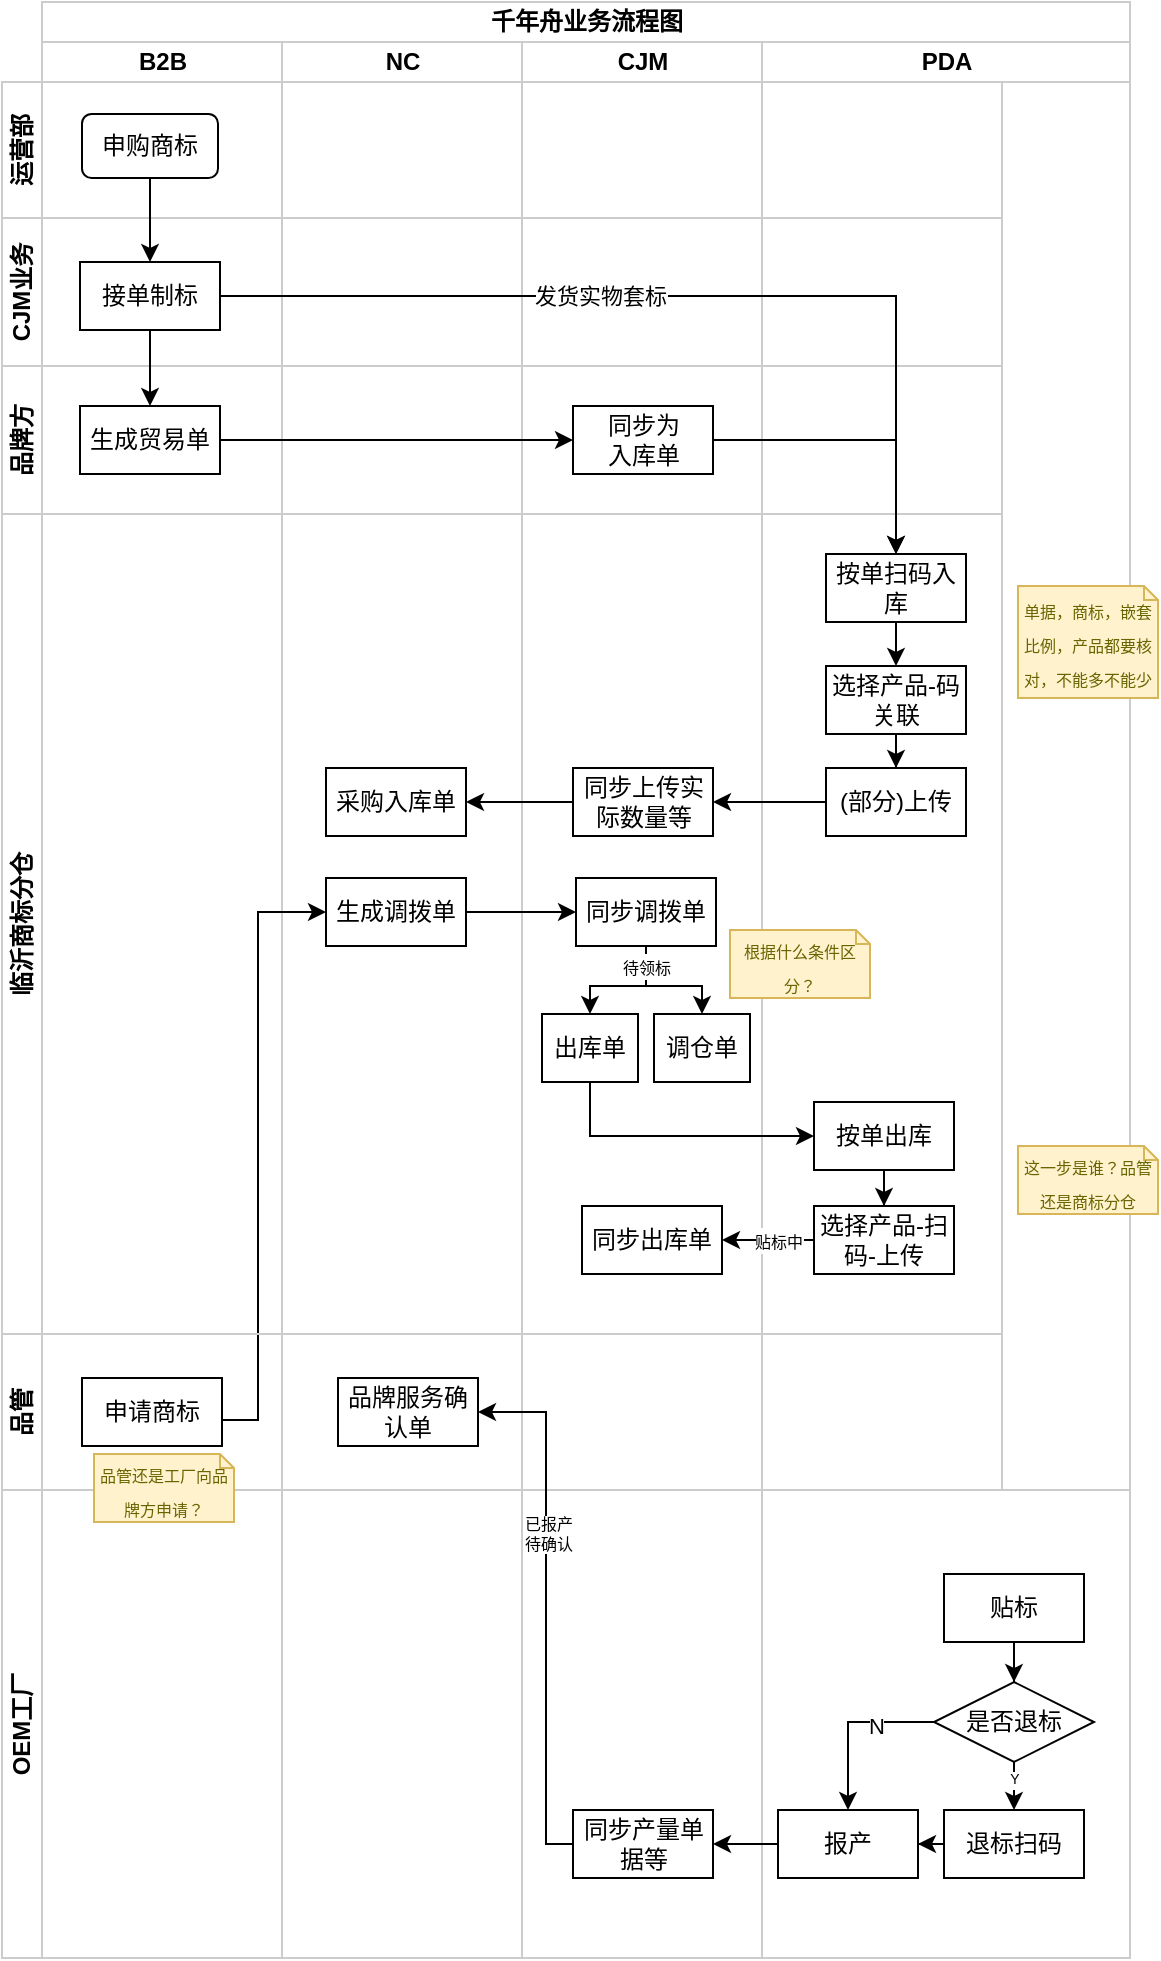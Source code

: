 <mxfile version="24.2.2" type="github">
  <diagram name="第 1 页" id="xDeUuq_dLQ9xrVxdTuq4">
    <mxGraphModel dx="819" dy="441" grid="1" gridSize="2" guides="1" tooltips="1" connect="1" arrows="1" fold="1" page="1" pageScale="1" pageWidth="827" pageHeight="1169" math="0" shadow="0">
      <root>
        <mxCell id="0" />
        <mxCell id="1" parent="0" />
        <mxCell id="TAGOlAmAuXUKBA5VvmmO-1" value="千年舟业务流程图" style="swimlane;childLayout=stackLayout;resizeParent=1;resizeParentMax=0;startSize=20;html=1;strokeColor=#CCCCCC;" vertex="1" parent="1">
          <mxGeometry x="78.0" y="168" width="544" height="978" as="geometry" />
        </mxCell>
        <mxCell id="TAGOlAmAuXUKBA5VvmmO-2" value="B2B" style="swimlane;startSize=20;html=1;strokeColor=#CCCCCC;" vertex="1" parent="TAGOlAmAuXUKBA5VvmmO-1">
          <mxGeometry y="20" width="120" height="958" as="geometry" />
        </mxCell>
        <mxCell id="TAGOlAmAuXUKBA5VvmmO-3" value="NC" style="swimlane;startSize=20;html=1;strokeColor=#CCCCCC;" vertex="1" parent="TAGOlAmAuXUKBA5VvmmO-1">
          <mxGeometry x="120" y="20" width="120" height="958" as="geometry" />
        </mxCell>
        <mxCell id="TAGOlAmAuXUKBA5VvmmO-4" value="CJM" style="swimlane;startSize=20;html=1;strokeColor=#CCCCCC;" vertex="1" parent="TAGOlAmAuXUKBA5VvmmO-1">
          <mxGeometry x="240" y="20" width="120" height="958" as="geometry" />
        </mxCell>
        <mxCell id="TAGOlAmAuXUKBA5VvmmO-5" value="PDA" style="swimlane;startSize=20;html=1;strokeColor=#CCCCCC;" vertex="1" parent="TAGOlAmAuXUKBA5VvmmO-1">
          <mxGeometry x="360" y="20" width="184" height="958" as="geometry" />
        </mxCell>
        <mxCell id="TAGOlAmAuXUKBA5VvmmO-6" value="运营部" style="swimlane;startSize=20;horizontal=0;html=1;whiteSpace=wrap;strokeColor=#CCCCCC;" vertex="1" parent="1">
          <mxGeometry x="58" y="208" width="500" height="68" as="geometry" />
        </mxCell>
        <mxCell id="TAGOlAmAuXUKBA5VvmmO-7" value="申购商标" style="rounded=1;whiteSpace=wrap;html=1;" vertex="1" parent="TAGOlAmAuXUKBA5VvmmO-6">
          <mxGeometry x="40" y="16" width="68" height="32" as="geometry" />
        </mxCell>
        <mxCell id="TAGOlAmAuXUKBA5VvmmO-9" value="CJM业务" style="swimlane;startSize=20;horizontal=0;html=1;whiteSpace=wrap;strokeColor=#CCCCCC;" vertex="1" parent="1">
          <mxGeometry x="58" y="276" width="500" height="74" as="geometry" />
        </mxCell>
        <mxCell id="TAGOlAmAuXUKBA5VvmmO-11" value="接单制标" style="rounded=0;whiteSpace=wrap;html=1;" vertex="1" parent="TAGOlAmAuXUKBA5VvmmO-9">
          <mxGeometry x="39" y="22" width="70" height="34" as="geometry" />
        </mxCell>
        <mxCell id="TAGOlAmAuXUKBA5VvmmO-12" style="edgeStyle=orthogonalEdgeStyle;rounded=0;orthogonalLoop=1;jettySize=auto;html=1;exitX=0.5;exitY=1;exitDx=0;exitDy=0;" edge="1" parent="1" source="TAGOlAmAuXUKBA5VvmmO-7" target="TAGOlAmAuXUKBA5VvmmO-11">
          <mxGeometry relative="1" as="geometry" />
        </mxCell>
        <mxCell id="TAGOlAmAuXUKBA5VvmmO-14" value="品牌方" style="swimlane;startSize=20;horizontal=0;html=1;whiteSpace=wrap;strokeColor=#CCCCCC;" vertex="1" parent="1">
          <mxGeometry x="58" y="350" width="500" height="74" as="geometry" />
        </mxCell>
        <mxCell id="TAGOlAmAuXUKBA5VvmmO-16" value="同步为&lt;div&gt;入库单&lt;/div&gt;" style="rounded=0;whiteSpace=wrap;html=1;" vertex="1" parent="TAGOlAmAuXUKBA5VvmmO-14">
          <mxGeometry x="285.5" y="20" width="70" height="34" as="geometry" />
        </mxCell>
        <mxCell id="TAGOlAmAuXUKBA5VvmmO-21" style="edgeStyle=orthogonalEdgeStyle;rounded=0;orthogonalLoop=1;jettySize=auto;html=1;exitX=1;exitY=0.5;exitDx=0;exitDy=0;" edge="1" parent="TAGOlAmAuXUKBA5VvmmO-14" source="TAGOlAmAuXUKBA5VvmmO-13" target="TAGOlAmAuXUKBA5VvmmO-16">
          <mxGeometry relative="1" as="geometry" />
        </mxCell>
        <mxCell id="TAGOlAmAuXUKBA5VvmmO-13" value="生成贸易单" style="rounded=0;whiteSpace=wrap;html=1;" vertex="1" parent="TAGOlAmAuXUKBA5VvmmO-14">
          <mxGeometry x="39" y="20" width="70" height="34" as="geometry" />
        </mxCell>
        <mxCell id="TAGOlAmAuXUKBA5VvmmO-17" value="临沂商标分仓" style="swimlane;startSize=20;horizontal=0;html=1;whiteSpace=wrap;strokeColor=#CCCCCC;" vertex="1" parent="1">
          <mxGeometry x="58" y="424" width="500" height="410" as="geometry" />
        </mxCell>
        <mxCell id="TAGOlAmAuXUKBA5VvmmO-28" style="edgeStyle=orthogonalEdgeStyle;rounded=0;orthogonalLoop=1;jettySize=auto;html=1;exitX=0.5;exitY=1;exitDx=0;exitDy=0;" edge="1" parent="TAGOlAmAuXUKBA5VvmmO-17" source="TAGOlAmAuXUKBA5VvmmO-18" target="TAGOlAmAuXUKBA5VvmmO-27">
          <mxGeometry relative="1" as="geometry" />
        </mxCell>
        <mxCell id="TAGOlAmAuXUKBA5VvmmO-18" value="按单扫码入库" style="rounded=0;whiteSpace=wrap;html=1;" vertex="1" parent="TAGOlAmAuXUKBA5VvmmO-17">
          <mxGeometry x="412" y="20" width="70" height="34" as="geometry" />
        </mxCell>
        <mxCell id="TAGOlAmAuXUKBA5VvmmO-31" style="edgeStyle=orthogonalEdgeStyle;rounded=0;orthogonalLoop=1;jettySize=auto;html=1;exitX=0.5;exitY=1;exitDx=0;exitDy=0;" edge="1" parent="TAGOlAmAuXUKBA5VvmmO-17" source="TAGOlAmAuXUKBA5VvmmO-27" target="TAGOlAmAuXUKBA5VvmmO-30">
          <mxGeometry relative="1" as="geometry" />
        </mxCell>
        <mxCell id="TAGOlAmAuXUKBA5VvmmO-27" value="选择产品-码关联" style="rounded=0;whiteSpace=wrap;html=1;" vertex="1" parent="TAGOlAmAuXUKBA5VvmmO-17">
          <mxGeometry x="412" y="76" width="70" height="34" as="geometry" />
        </mxCell>
        <mxCell id="TAGOlAmAuXUKBA5VvmmO-35" style="edgeStyle=orthogonalEdgeStyle;rounded=0;orthogonalLoop=1;jettySize=auto;html=1;exitX=0;exitY=0.5;exitDx=0;exitDy=0;" edge="1" parent="TAGOlAmAuXUKBA5VvmmO-17" source="TAGOlAmAuXUKBA5VvmmO-30" target="TAGOlAmAuXUKBA5VvmmO-32">
          <mxGeometry relative="1" as="geometry" />
        </mxCell>
        <mxCell id="TAGOlAmAuXUKBA5VvmmO-30" value="(部分)上传" style="rounded=0;whiteSpace=wrap;html=1;" vertex="1" parent="TAGOlAmAuXUKBA5VvmmO-17">
          <mxGeometry x="412" y="127" width="70" height="34" as="geometry" />
        </mxCell>
        <mxCell id="TAGOlAmAuXUKBA5VvmmO-34" style="edgeStyle=orthogonalEdgeStyle;rounded=0;orthogonalLoop=1;jettySize=auto;html=1;exitX=0;exitY=0.5;exitDx=0;exitDy=0;" edge="1" parent="TAGOlAmAuXUKBA5VvmmO-17" source="TAGOlAmAuXUKBA5VvmmO-32" target="TAGOlAmAuXUKBA5VvmmO-33">
          <mxGeometry relative="1" as="geometry" />
        </mxCell>
        <mxCell id="TAGOlAmAuXUKBA5VvmmO-32" value="同步上传实际数量等" style="rounded=0;whiteSpace=wrap;html=1;" vertex="1" parent="TAGOlAmAuXUKBA5VvmmO-17">
          <mxGeometry x="285.5" y="127" width="70" height="34" as="geometry" />
        </mxCell>
        <mxCell id="TAGOlAmAuXUKBA5VvmmO-33" value="采购入库单" style="rounded=0;whiteSpace=wrap;html=1;" vertex="1" parent="TAGOlAmAuXUKBA5VvmmO-17">
          <mxGeometry x="162" y="127" width="70" height="34" as="geometry" />
        </mxCell>
        <mxCell id="TAGOlAmAuXUKBA5VvmmO-51" style="edgeStyle=orthogonalEdgeStyle;rounded=0;orthogonalLoop=1;jettySize=auto;html=1;exitX=1;exitY=0.5;exitDx=0;exitDy=0;entryX=0;entryY=0.5;entryDx=0;entryDy=0;" edge="1" parent="TAGOlAmAuXUKBA5VvmmO-17" source="TAGOlAmAuXUKBA5VvmmO-48" target="TAGOlAmAuXUKBA5VvmmO-50">
          <mxGeometry relative="1" as="geometry" />
        </mxCell>
        <mxCell id="TAGOlAmAuXUKBA5VvmmO-48" value="生成调拨单" style="rounded=0;whiteSpace=wrap;html=1;" vertex="1" parent="TAGOlAmAuXUKBA5VvmmO-17">
          <mxGeometry x="162" y="182" width="70" height="34" as="geometry" />
        </mxCell>
        <mxCell id="TAGOlAmAuXUKBA5VvmmO-68" style="edgeStyle=orthogonalEdgeStyle;rounded=0;orthogonalLoop=1;jettySize=auto;html=1;exitX=0.5;exitY=1;exitDx=0;exitDy=0;entryX=0.5;entryY=0;entryDx=0;entryDy=0;" edge="1" parent="TAGOlAmAuXUKBA5VvmmO-17" source="TAGOlAmAuXUKBA5VvmmO-50" target="TAGOlAmAuXUKBA5VvmmO-52">
          <mxGeometry relative="1" as="geometry" />
        </mxCell>
        <mxCell id="TAGOlAmAuXUKBA5VvmmO-69" style="edgeStyle=orthogonalEdgeStyle;rounded=0;orthogonalLoop=1;jettySize=auto;html=1;exitX=0.5;exitY=1;exitDx=0;exitDy=0;" edge="1" parent="TAGOlAmAuXUKBA5VvmmO-17" source="TAGOlAmAuXUKBA5VvmmO-50" target="TAGOlAmAuXUKBA5VvmmO-67">
          <mxGeometry relative="1" as="geometry" />
        </mxCell>
        <mxCell id="TAGOlAmAuXUKBA5VvmmO-77" value="&lt;font style=&quot;font-size: 8px;&quot;&gt;待领标&lt;/font&gt;" style="edgeLabel;html=1;align=center;verticalAlign=middle;resizable=0;points=[];" vertex="1" connectable="0" parent="TAGOlAmAuXUKBA5VvmmO-69">
          <mxGeometry x="-0.7" relative="1" as="geometry">
            <mxPoint as="offset" />
          </mxGeometry>
        </mxCell>
        <mxCell id="TAGOlAmAuXUKBA5VvmmO-50" value="同步调拨单" style="rounded=0;whiteSpace=wrap;html=1;" vertex="1" parent="TAGOlAmAuXUKBA5VvmmO-17">
          <mxGeometry x="287" y="182" width="70" height="34" as="geometry" />
        </mxCell>
        <mxCell id="TAGOlAmAuXUKBA5VvmmO-74" style="edgeStyle=orthogonalEdgeStyle;rounded=0;orthogonalLoop=1;jettySize=auto;html=1;exitX=0.5;exitY=1;exitDx=0;exitDy=0;entryX=0;entryY=0.5;entryDx=0;entryDy=0;" edge="1" parent="TAGOlAmAuXUKBA5VvmmO-17" source="TAGOlAmAuXUKBA5VvmmO-52" target="TAGOlAmAuXUKBA5VvmmO-73">
          <mxGeometry relative="1" as="geometry">
            <mxPoint x="346" y="332" as="targetPoint" />
          </mxGeometry>
        </mxCell>
        <mxCell id="TAGOlAmAuXUKBA5VvmmO-52" value="出库单" style="rounded=0;whiteSpace=wrap;html=1;" vertex="1" parent="TAGOlAmAuXUKBA5VvmmO-17">
          <mxGeometry x="270" y="250" width="48" height="34" as="geometry" />
        </mxCell>
        <mxCell id="TAGOlAmAuXUKBA5VvmmO-67" value="调仓单" style="rounded=0;whiteSpace=wrap;html=1;" vertex="1" parent="TAGOlAmAuXUKBA5VvmmO-17">
          <mxGeometry x="326" y="250" width="48" height="34" as="geometry" />
        </mxCell>
        <mxCell id="TAGOlAmAuXUKBA5VvmmO-70" value="&lt;span style=&quot;font-size: 8px;&quot;&gt;根据什么条件区分？&lt;/span&gt;" style="shape=note;strokeWidth=1;fontSize=14;size=7;whiteSpace=wrap;html=1;fillColor=#fff2cc;strokeColor=#d6b656;fontColor=#666600;" vertex="1" parent="TAGOlAmAuXUKBA5VvmmO-17">
          <mxGeometry x="364" y="208" width="70" height="34" as="geometry" />
        </mxCell>
        <mxCell id="TAGOlAmAuXUKBA5VvmmO-76" style="edgeStyle=orthogonalEdgeStyle;rounded=0;orthogonalLoop=1;jettySize=auto;html=1;exitX=0.5;exitY=1;exitDx=0;exitDy=0;" edge="1" parent="TAGOlAmAuXUKBA5VvmmO-17" source="TAGOlAmAuXUKBA5VvmmO-73" target="TAGOlAmAuXUKBA5VvmmO-75">
          <mxGeometry relative="1" as="geometry" />
        </mxCell>
        <mxCell id="TAGOlAmAuXUKBA5VvmmO-73" value="按单出库" style="rounded=0;whiteSpace=wrap;html=1;" vertex="1" parent="TAGOlAmAuXUKBA5VvmmO-17">
          <mxGeometry x="406" y="294" width="70" height="34" as="geometry" />
        </mxCell>
        <mxCell id="TAGOlAmAuXUKBA5VvmmO-79" style="edgeStyle=orthogonalEdgeStyle;rounded=0;orthogonalLoop=1;jettySize=auto;html=1;exitX=0;exitY=0.5;exitDx=0;exitDy=0;" edge="1" parent="TAGOlAmAuXUKBA5VvmmO-17" source="TAGOlAmAuXUKBA5VvmmO-75" target="TAGOlAmAuXUKBA5VvmmO-78">
          <mxGeometry relative="1" as="geometry" />
        </mxCell>
        <mxCell id="TAGOlAmAuXUKBA5VvmmO-80" value="&lt;font style=&quot;font-size: 8px;&quot;&gt;贴标中&lt;/font&gt;" style="edgeLabel;html=1;align=center;verticalAlign=middle;resizable=0;points=[];" vertex="1" connectable="0" parent="TAGOlAmAuXUKBA5VvmmO-79">
          <mxGeometry x="0.175" y="2" relative="1" as="geometry">
            <mxPoint x="9" y="-2" as="offset" />
          </mxGeometry>
        </mxCell>
        <mxCell id="TAGOlAmAuXUKBA5VvmmO-75" value="选择产品-扫码-上传" style="rounded=0;whiteSpace=wrap;html=1;" vertex="1" parent="TAGOlAmAuXUKBA5VvmmO-17">
          <mxGeometry x="406" y="346" width="70" height="34" as="geometry" />
        </mxCell>
        <mxCell id="TAGOlAmAuXUKBA5VvmmO-78" value="同步出库单" style="rounded=0;whiteSpace=wrap;html=1;" vertex="1" parent="TAGOlAmAuXUKBA5VvmmO-17">
          <mxGeometry x="290" y="346" width="70" height="34" as="geometry" />
        </mxCell>
        <mxCell id="TAGOlAmAuXUKBA5VvmmO-20" style="edgeStyle=orthogonalEdgeStyle;rounded=0;orthogonalLoop=1;jettySize=auto;html=1;exitX=0.5;exitY=1;exitDx=0;exitDy=0;" edge="1" parent="1" source="TAGOlAmAuXUKBA5VvmmO-11" target="TAGOlAmAuXUKBA5VvmmO-13">
          <mxGeometry relative="1" as="geometry" />
        </mxCell>
        <mxCell id="TAGOlAmAuXUKBA5VvmmO-22" style="edgeStyle=orthogonalEdgeStyle;rounded=0;orthogonalLoop=1;jettySize=auto;html=1;exitX=1;exitY=0.5;exitDx=0;exitDy=0;" edge="1" parent="1" source="TAGOlAmAuXUKBA5VvmmO-16" target="TAGOlAmAuXUKBA5VvmmO-18">
          <mxGeometry relative="1" as="geometry" />
        </mxCell>
        <mxCell id="TAGOlAmAuXUKBA5VvmmO-24" style="edgeStyle=orthogonalEdgeStyle;rounded=0;orthogonalLoop=1;jettySize=auto;html=1;exitX=1;exitY=0.5;exitDx=0;exitDy=0;entryX=0.5;entryY=0;entryDx=0;entryDy=0;" edge="1" parent="1" source="TAGOlAmAuXUKBA5VvmmO-11" target="TAGOlAmAuXUKBA5VvmmO-18">
          <mxGeometry relative="1" as="geometry" />
        </mxCell>
        <mxCell id="TAGOlAmAuXUKBA5VvmmO-25" value="&lt;span style=&quot;color: rgba(0, 0, 0, 0); font-family: monospace; font-size: 0px; text-align: start; background-color: rgb(251, 251, 251);&quot;&gt;%3CmxGraphModel%3E%3Croot%3E%3CmxCell%20id%3D%220%22%2F%3E%3CmxCell%20id%3D%221%22%20parent%3D%220%22%2F%3E%3CmxCell%20id%3D%222%22%20value%3D%22%E5%8F%91%E5%AE%9E%E7%89%A9%E6%A0%87%E7%AD%BE%22%20style%3D%22edgeLabel%3Bhtml%3D1%3Balign%3Dcenter%3BverticalAlign%3Dmiddle%3Bresizable%3D0%3Bpoints%3D%5B%5D%3B%22%20vertex%3D%221%22%20connectable%3D%220%22%20parent%3D%221%22%3E%3CmxGeometry%20x%3D%22483.786%22%20y%3D%22386%22%20as%3D%22geometry%22%2F%3E%3C%2FmxCell%3E%3C%2Froot%3E%3C%2FmxGraphModel%3E&lt;/span&gt;" style="edgeLabel;html=1;align=center;verticalAlign=middle;resizable=0;points=[];" vertex="1" connectable="0" parent="TAGOlAmAuXUKBA5VvmmO-24">
          <mxGeometry x="-0.194" y="-1" relative="1" as="geometry">
            <mxPoint as="offset" />
          </mxGeometry>
        </mxCell>
        <mxCell id="TAGOlAmAuXUKBA5VvmmO-26" value="发货实物套标" style="edgeLabel;html=1;align=center;verticalAlign=middle;resizable=0;points=[];" vertex="1" connectable="0" parent="TAGOlAmAuXUKBA5VvmmO-24">
          <mxGeometry x="-0.186" relative="1" as="geometry">
            <mxPoint as="offset" />
          </mxGeometry>
        </mxCell>
        <mxCell id="TAGOlAmAuXUKBA5VvmmO-29" value="&lt;font style=&quot;font-size: 8px;&quot;&gt;单据，商标，嵌套比例，产品都要核对，不能多不能少&lt;/font&gt;" style="shape=note;strokeWidth=1;fontSize=14;size=7;whiteSpace=wrap;html=1;fillColor=#fff2cc;strokeColor=#d6b656;fontColor=#666600;" vertex="1" parent="1">
          <mxGeometry x="566" y="460" width="70" height="56" as="geometry" />
        </mxCell>
        <mxCell id="TAGOlAmAuXUKBA5VvmmO-36" value="OEM工厂" style="swimlane;startSize=20;horizontal=0;html=1;whiteSpace=wrap;strokeColor=#CCCCCC;" vertex="1" parent="1">
          <mxGeometry x="58" y="912" width="564" height="234" as="geometry" />
        </mxCell>
        <mxCell id="TAGOlAmAuXUKBA5VvmmO-86" style="edgeStyle=orthogonalEdgeStyle;rounded=0;orthogonalLoop=1;jettySize=auto;html=1;exitX=0.5;exitY=1;exitDx=0;exitDy=0;" edge="1" parent="TAGOlAmAuXUKBA5VvmmO-36" source="TAGOlAmAuXUKBA5VvmmO-81" target="TAGOlAmAuXUKBA5VvmmO-85">
          <mxGeometry relative="1" as="geometry" />
        </mxCell>
        <mxCell id="TAGOlAmAuXUKBA5VvmmO-81" value="贴标" style="rounded=0;whiteSpace=wrap;html=1;" vertex="1" parent="TAGOlAmAuXUKBA5VvmmO-36">
          <mxGeometry x="471" y="42" width="70" height="34" as="geometry" />
        </mxCell>
        <mxCell id="TAGOlAmAuXUKBA5VvmmO-88" style="edgeStyle=orthogonalEdgeStyle;rounded=0;orthogonalLoop=1;jettySize=auto;html=1;exitX=0.5;exitY=1;exitDx=0;exitDy=0;" edge="1" parent="TAGOlAmAuXUKBA5VvmmO-36" source="TAGOlAmAuXUKBA5VvmmO-85" target="TAGOlAmAuXUKBA5VvmmO-87">
          <mxGeometry relative="1" as="geometry" />
        </mxCell>
        <mxCell id="TAGOlAmAuXUKBA5VvmmO-89" value="Y" style="edgeLabel;html=1;align=center;verticalAlign=middle;resizable=0;points=[];fontSize=7;" vertex="1" connectable="0" parent="TAGOlAmAuXUKBA5VvmmO-88">
          <mxGeometry x="-0.805" y="-2" relative="1" as="geometry">
            <mxPoint x="2" y="3" as="offset" />
          </mxGeometry>
        </mxCell>
        <mxCell id="TAGOlAmAuXUKBA5VvmmO-92" style="edgeStyle=orthogonalEdgeStyle;rounded=0;orthogonalLoop=1;jettySize=auto;html=1;exitX=0;exitY=0.5;exitDx=0;exitDy=0;entryX=0.5;entryY=0;entryDx=0;entryDy=0;" edge="1" parent="TAGOlAmAuXUKBA5VvmmO-36" source="TAGOlAmAuXUKBA5VvmmO-85" target="TAGOlAmAuXUKBA5VvmmO-91">
          <mxGeometry relative="1" as="geometry" />
        </mxCell>
        <mxCell id="TAGOlAmAuXUKBA5VvmmO-93" value="N" style="edgeLabel;html=1;align=center;verticalAlign=middle;resizable=0;points=[];" vertex="1" connectable="0" parent="TAGOlAmAuXUKBA5VvmmO-92">
          <mxGeometry x="-0.327" y="2" relative="1" as="geometry">
            <mxPoint as="offset" />
          </mxGeometry>
        </mxCell>
        <mxCell id="TAGOlAmAuXUKBA5VvmmO-85" value="是否退标" style="rhombus;whiteSpace=wrap;html=1;" vertex="1" parent="TAGOlAmAuXUKBA5VvmmO-36">
          <mxGeometry x="466" y="96" width="80" height="40" as="geometry" />
        </mxCell>
        <mxCell id="TAGOlAmAuXUKBA5VvmmO-94" style="edgeStyle=orthogonalEdgeStyle;rounded=0;orthogonalLoop=1;jettySize=auto;html=1;exitX=0;exitY=0.5;exitDx=0;exitDy=0;" edge="1" parent="TAGOlAmAuXUKBA5VvmmO-36" source="TAGOlAmAuXUKBA5VvmmO-87" target="TAGOlAmAuXUKBA5VvmmO-91">
          <mxGeometry relative="1" as="geometry" />
        </mxCell>
        <mxCell id="TAGOlAmAuXUKBA5VvmmO-87" value="退标扫码" style="rounded=0;whiteSpace=wrap;html=1;" vertex="1" parent="TAGOlAmAuXUKBA5VvmmO-36">
          <mxGeometry x="471" y="160" width="70" height="34" as="geometry" />
        </mxCell>
        <mxCell id="TAGOlAmAuXUKBA5VvmmO-96" style="edgeStyle=orthogonalEdgeStyle;rounded=0;orthogonalLoop=1;jettySize=auto;html=1;exitX=0;exitY=0.5;exitDx=0;exitDy=0;" edge="1" parent="TAGOlAmAuXUKBA5VvmmO-36" source="TAGOlAmAuXUKBA5VvmmO-91" target="TAGOlAmAuXUKBA5VvmmO-95">
          <mxGeometry relative="1" as="geometry" />
        </mxCell>
        <mxCell id="TAGOlAmAuXUKBA5VvmmO-91" value="报产" style="rounded=0;whiteSpace=wrap;html=1;" vertex="1" parent="TAGOlAmAuXUKBA5VvmmO-36">
          <mxGeometry x="388" y="160" width="70" height="34" as="geometry" />
        </mxCell>
        <mxCell id="TAGOlAmAuXUKBA5VvmmO-95" value="同步产量单据等" style="rounded=0;whiteSpace=wrap;html=1;" vertex="1" parent="TAGOlAmAuXUKBA5VvmmO-36">
          <mxGeometry x="285.5" y="160" width="70" height="34" as="geometry" />
        </mxCell>
        <mxCell id="TAGOlAmAuXUKBA5VvmmO-49" style="edgeStyle=orthogonalEdgeStyle;rounded=0;orthogonalLoop=1;jettySize=auto;html=1;exitX=1;exitY=0.5;exitDx=0;exitDy=0;entryX=0;entryY=0.5;entryDx=0;entryDy=0;" edge="1" parent="1" source="TAGOlAmAuXUKBA5VvmmO-46" target="TAGOlAmAuXUKBA5VvmmO-48">
          <mxGeometry relative="1" as="geometry">
            <Array as="points">
              <mxPoint x="186" y="877" />
              <mxPoint x="186" y="623" />
            </Array>
          </mxGeometry>
        </mxCell>
        <mxCell id="TAGOlAmAuXUKBA5VvmmO-72" value="品管" style="swimlane;startSize=20;horizontal=0;html=1;whiteSpace=wrap;strokeColor=#CCCCCC;" vertex="1" parent="1">
          <mxGeometry x="58" y="834" width="500" height="78" as="geometry" />
        </mxCell>
        <mxCell id="TAGOlAmAuXUKBA5VvmmO-46" value="申请商标" style="rounded=0;whiteSpace=wrap;html=1;" vertex="1" parent="TAGOlAmAuXUKBA5VvmmO-72">
          <mxGeometry x="40" y="22" width="70" height="34" as="geometry" />
        </mxCell>
        <mxCell id="TAGOlAmAuXUKBA5VvmmO-97" value="品牌服务确认单" style="rounded=0;whiteSpace=wrap;html=1;" vertex="1" parent="TAGOlAmAuXUKBA5VvmmO-72">
          <mxGeometry x="168" y="22" width="70" height="34" as="geometry" />
        </mxCell>
        <mxCell id="TAGOlAmAuXUKBA5VvmmO-83" value="&lt;span style=&quot;font-size: 8px;&quot;&gt;这一步是谁？品管还是商标分仓&lt;/span&gt;" style="shape=note;strokeWidth=1;fontSize=14;size=7;whiteSpace=wrap;html=1;fillColor=#fff2cc;strokeColor=#d6b656;fontColor=#666600;" vertex="1" parent="1">
          <mxGeometry x="566" y="740" width="70" height="34" as="geometry" />
        </mxCell>
        <mxCell id="TAGOlAmAuXUKBA5VvmmO-82" value="&lt;span style=&quot;font-size: 8px;&quot;&gt;品管还是工厂向品牌方申请？&lt;/span&gt;" style="shape=note;strokeWidth=1;fontSize=14;size=7;whiteSpace=wrap;html=1;fillColor=#fff2cc;strokeColor=#d6b656;fontColor=#666600;" vertex="1" parent="1">
          <mxGeometry x="104" y="894" width="70" height="34" as="geometry" />
        </mxCell>
        <mxCell id="TAGOlAmAuXUKBA5VvmmO-98" style="edgeStyle=orthogonalEdgeStyle;rounded=0;orthogonalLoop=1;jettySize=auto;html=1;entryX=1;entryY=0.5;entryDx=0;entryDy=0;" edge="1" parent="1" source="TAGOlAmAuXUKBA5VvmmO-95" target="TAGOlAmAuXUKBA5VvmmO-97">
          <mxGeometry relative="1" as="geometry">
            <Array as="points">
              <mxPoint x="330" y="1089" />
              <mxPoint x="330" y="873" />
            </Array>
          </mxGeometry>
        </mxCell>
        <mxCell id="TAGOlAmAuXUKBA5VvmmO-99" value="&lt;font style=&quot;font-size: 8px;&quot;&gt;已报产&lt;/font&gt;&lt;div style=&quot;font-size: 8px;&quot;&gt;&lt;font style=&quot;font-size: 8px;&quot;&gt;待确认&lt;/font&gt;&lt;/div&gt;" style="edgeLabel;html=1;align=center;verticalAlign=middle;resizable=0;points=[];fontSize=8;" vertex="1" connectable="0" parent="TAGOlAmAuXUKBA5VvmmO-98">
          <mxGeometry x="0.28" y="-1" relative="1" as="geometry">
            <mxPoint as="offset" />
          </mxGeometry>
        </mxCell>
      </root>
    </mxGraphModel>
  </diagram>
</mxfile>
